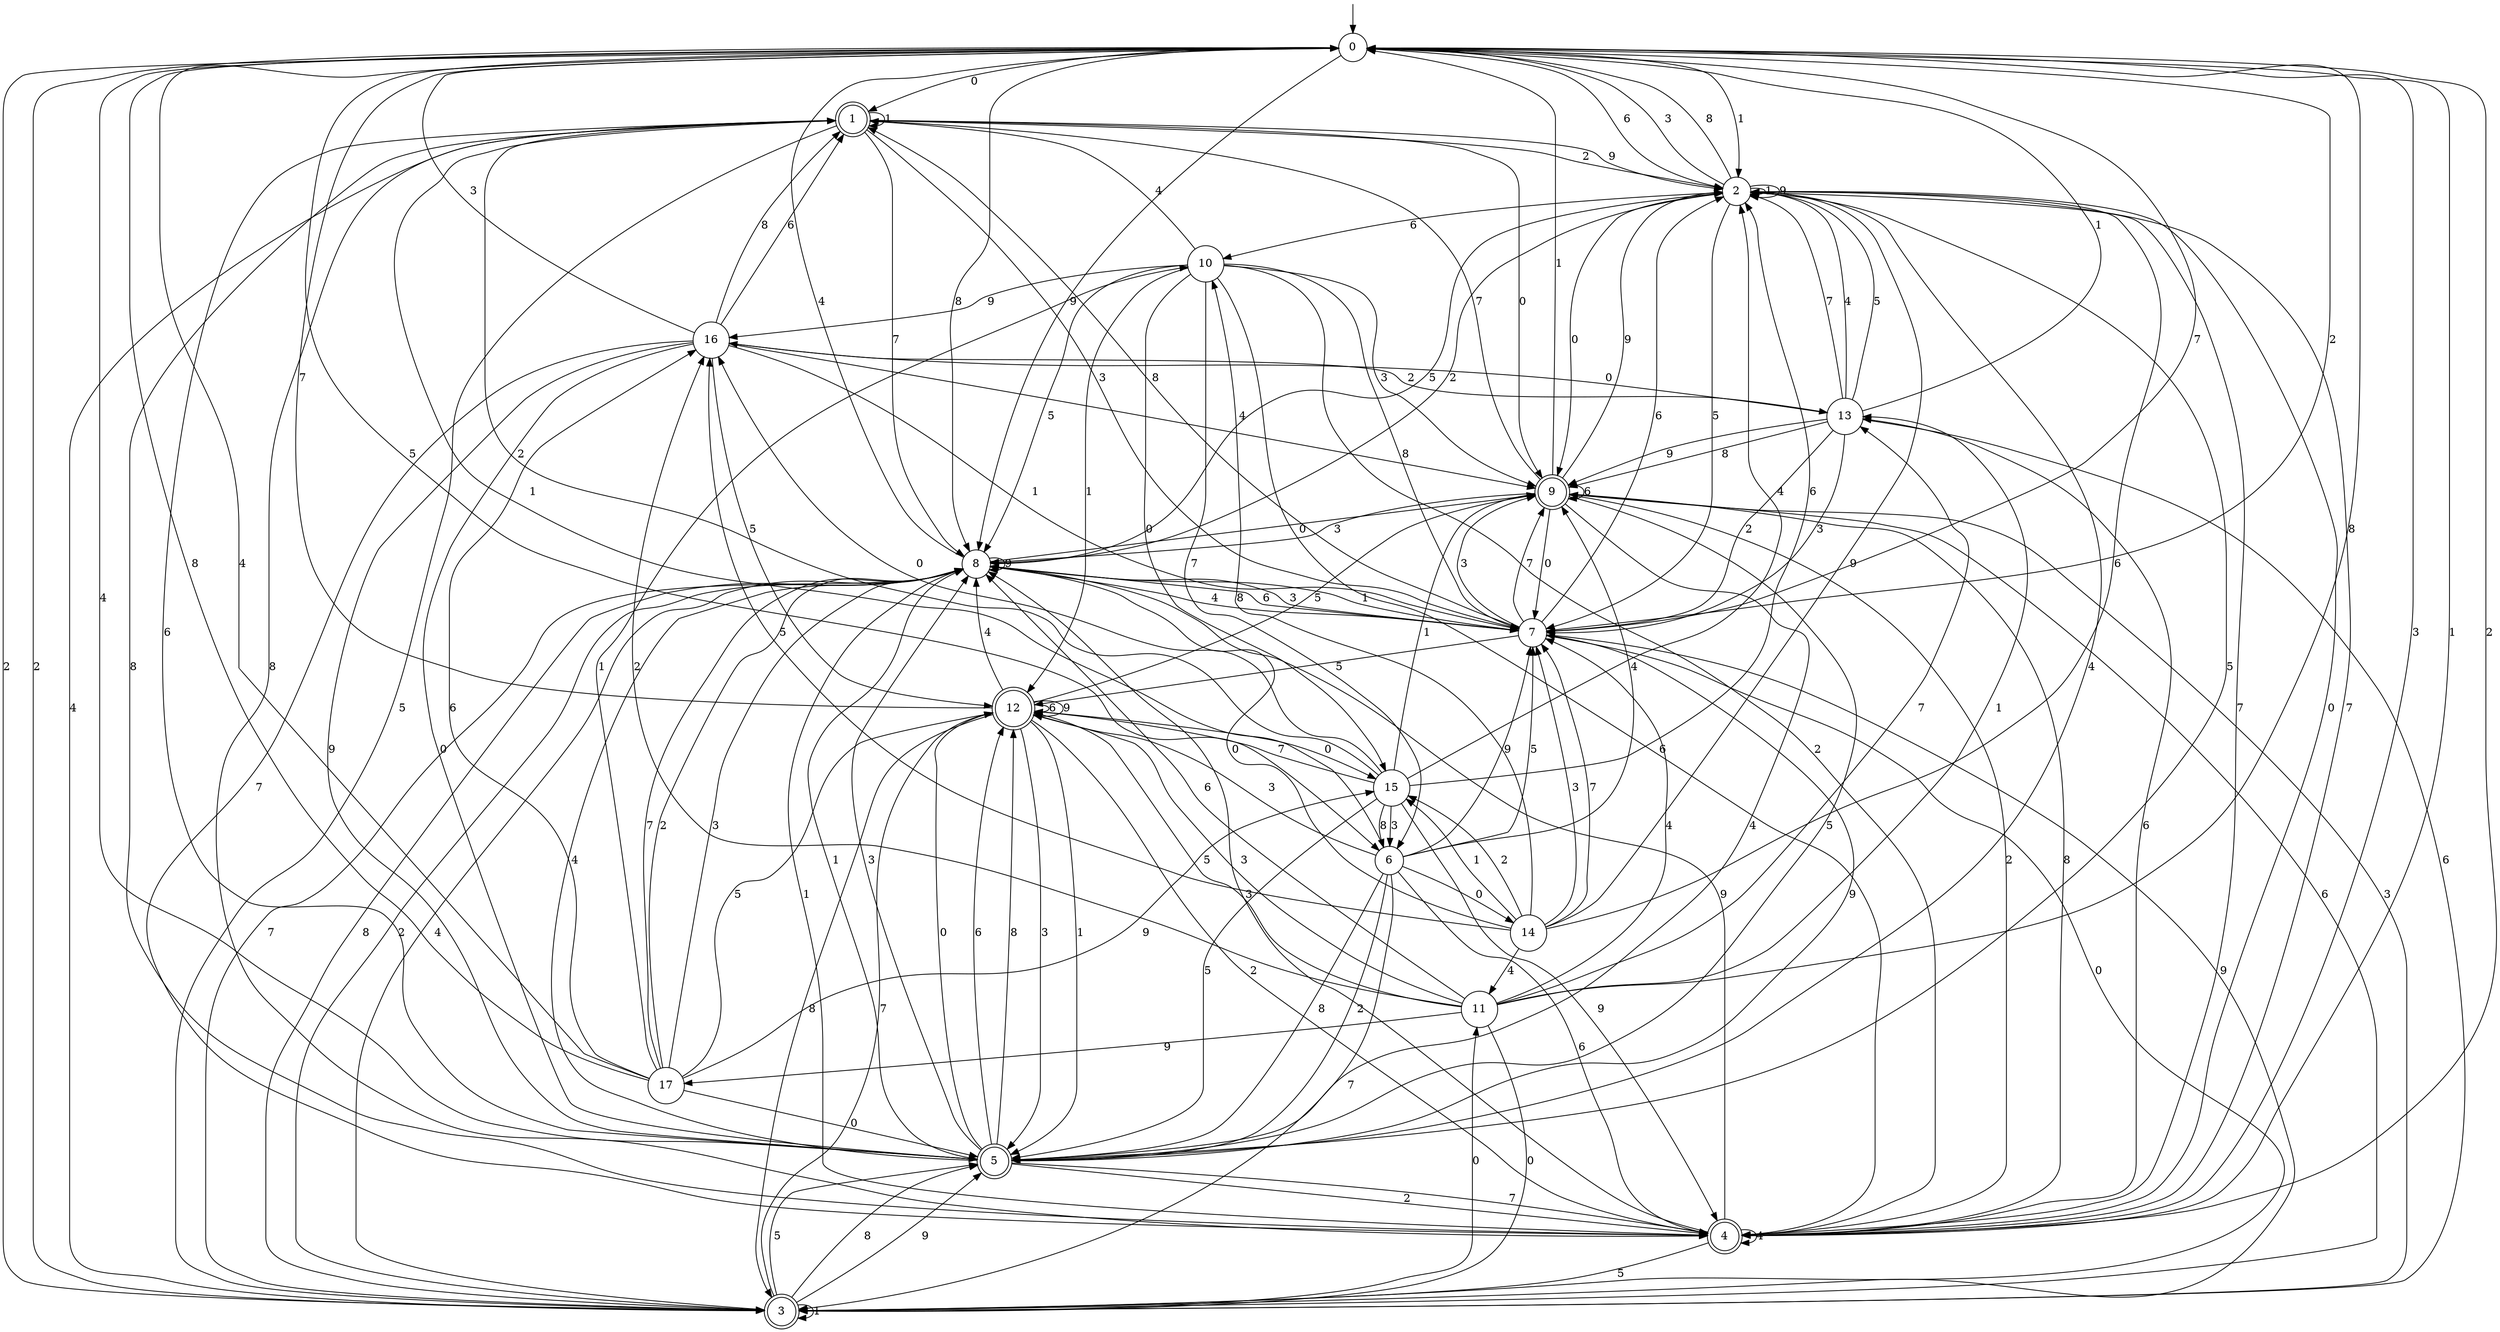 digraph g {

	s0 [shape="circle" label="0"];
	s1 [shape="doublecircle" label="1"];
	s2 [shape="circle" label="2"];
	s3 [shape="doublecircle" label="3"];
	s4 [shape="doublecircle" label="4"];
	s5 [shape="doublecircle" label="5"];
	s6 [shape="circle" label="6"];
	s7 [shape="circle" label="7"];
	s8 [shape="circle" label="8"];
	s9 [shape="doublecircle" label="9"];
	s10 [shape="circle" label="10"];
	s11 [shape="circle" label="11"];
	s12 [shape="doublecircle" label="12"];
	s13 [shape="circle" label="13"];
	s14 [shape="circle" label="14"];
	s15 [shape="circle" label="15"];
	s16 [shape="circle" label="16"];
	s17 [shape="circle" label="17"];
	s0 -> s1 [label="0"];
	s0 -> s2 [label="1"];
	s0 -> s3 [label="2"];
	s0 -> s4 [label="3"];
	s0 -> s5 [label="4"];
	s0 -> s6 [label="5"];
	s0 -> s2 [label="6"];
	s0 -> s7 [label="7"];
	s0 -> s8 [label="8"];
	s0 -> s8 [label="9"];
	s1 -> s9 [label="0"];
	s1 -> s1 [label="1"];
	s1 -> s2 [label="2"];
	s1 -> s7 [label="3"];
	s1 -> s3 [label="4"];
	s1 -> s3 [label="5"];
	s1 -> s5 [label="6"];
	s1 -> s8 [label="7"];
	s1 -> s4 [label="8"];
	s1 -> s2 [label="9"];
	s2 -> s9 [label="0"];
	s2 -> s2 [label="1"];
	s2 -> s8 [label="2"];
	s2 -> s0 [label="3"];
	s2 -> s5 [label="4"];
	s2 -> s7 [label="5"];
	s2 -> s10 [label="6"];
	s2 -> s4 [label="7"];
	s2 -> s0 [label="8"];
	s2 -> s2 [label="9"];
	s3 -> s11 [label="0"];
	s3 -> s3 [label="1"];
	s3 -> s0 [label="2"];
	s3 -> s9 [label="3"];
	s3 -> s8 [label="4"];
	s3 -> s5 [label="5"];
	s3 -> s9 [label="6"];
	s3 -> s12 [label="7"];
	s3 -> s5 [label="8"];
	s3 -> s5 [label="9"];
	s4 -> s2 [label="0"];
	s4 -> s0 [label="1"];
	s4 -> s0 [label="2"];
	s4 -> s8 [label="3"];
	s4 -> s4 [label="4"];
	s4 -> s3 [label="5"];
	s4 -> s13 [label="6"];
	s4 -> s2 [label="7"];
	s4 -> s1 [label="8"];
	s4 -> s8 [label="9"];
	s5 -> s12 [label="0"];
	s5 -> s8 [label="1"];
	s5 -> s4 [label="2"];
	s5 -> s8 [label="3"];
	s5 -> s8 [label="4"];
	s5 -> s2 [label="5"];
	s5 -> s12 [label="6"];
	s5 -> s4 [label="7"];
	s5 -> s12 [label="8"];
	s5 -> s7 [label="9"];
	s6 -> s14 [label="0"];
	s6 -> s1 [label="1"];
	s6 -> s5 [label="2"];
	s6 -> s12 [label="3"];
	s6 -> s9 [label="4"];
	s6 -> s7 [label="5"];
	s6 -> s4 [label="6"];
	s6 -> s3 [label="7"];
	s6 -> s5 [label="8"];
	s6 -> s7 [label="9"];
	s7 -> s3 [label="0"];
	s7 -> s8 [label="1"];
	s7 -> s0 [label="2"];
	s7 -> s9 [label="3"];
	s7 -> s8 [label="4"];
	s7 -> s12 [label="5"];
	s7 -> s2 [label="6"];
	s7 -> s9 [label="7"];
	s7 -> s1 [label="8"];
	s7 -> s3 [label="9"];
	s8 -> s9 [label="0"];
	s8 -> s4 [label="1"];
	s8 -> s3 [label="2"];
	s8 -> s7 [label="3"];
	s8 -> s0 [label="4"];
	s8 -> s2 [label="5"];
	s8 -> s7 [label="6"];
	s8 -> s3 [label="7"];
	s8 -> s3 [label="8"];
	s8 -> s8 [label="9"];
	s9 -> s7 [label="0"];
	s9 -> s0 [label="1"];
	s9 -> s4 [label="2"];
	s9 -> s8 [label="3"];
	s9 -> s5 [label="4"];
	s9 -> s5 [label="5"];
	s9 -> s9 [label="6"];
	s9 -> s1 [label="7"];
	s9 -> s4 [label="8"];
	s9 -> s2 [label="9"];
	s10 -> s15 [label="0"];
	s10 -> s12 [label="1"];
	s10 -> s4 [label="2"];
	s10 -> s9 [label="3"];
	s10 -> s1 [label="4"];
	s10 -> s8 [label="5"];
	s10 -> s4 [label="6"];
	s10 -> s6 [label="7"];
	s10 -> s7 [label="8"];
	s10 -> s16 [label="9"];
	s11 -> s3 [label="0"];
	s11 -> s13 [label="1"];
	s11 -> s16 [label="2"];
	s11 -> s12 [label="3"];
	s11 -> s7 [label="4"];
	s11 -> s12 [label="5"];
	s11 -> s8 [label="6"];
	s11 -> s13 [label="7"];
	s11 -> s0 [label="8"];
	s11 -> s17 [label="9"];
	s12 -> s15 [label="0"];
	s12 -> s5 [label="1"];
	s12 -> s4 [label="2"];
	s12 -> s5 [label="3"];
	s12 -> s8 [label="4"];
	s12 -> s9 [label="5"];
	s12 -> s12 [label="6"];
	s12 -> s0 [label="7"];
	s12 -> s3 [label="8"];
	s12 -> s12 [label="9"];
	s13 -> s16 [label="0"];
	s13 -> s0 [label="1"];
	s13 -> s7 [label="2"];
	s13 -> s7 [label="3"];
	s13 -> s2 [label="4"];
	s13 -> s2 [label="5"];
	s13 -> s3 [label="6"];
	s13 -> s2 [label="7"];
	s13 -> s9 [label="8"];
	s13 -> s9 [label="9"];
	s14 -> s8 [label="0"];
	s14 -> s15 [label="1"];
	s14 -> s15 [label="2"];
	s14 -> s7 [label="3"];
	s14 -> s11 [label="4"];
	s14 -> s16 [label="5"];
	s14 -> s2 [label="6"];
	s14 -> s7 [label="7"];
	s14 -> s10 [label="8"];
	s14 -> s2 [label="9"];
	s15 -> s16 [label="0"];
	s15 -> s9 [label="1"];
	s15 -> s1 [label="2"];
	s15 -> s6 [label="3"];
	s15 -> s2 [label="4"];
	s15 -> s5 [label="5"];
	s15 -> s2 [label="6"];
	s15 -> s12 [label="7"];
	s15 -> s6 [label="8"];
	s15 -> s4 [label="9"];
	s16 -> s5 [label="0"];
	s16 -> s7 [label="1"];
	s16 -> s13 [label="2"];
	s16 -> s0 [label="3"];
	s16 -> s9 [label="4"];
	s16 -> s12 [label="5"];
	s16 -> s1 [label="6"];
	s16 -> s4 [label="7"];
	s16 -> s1 [label="8"];
	s16 -> s5 [label="9"];
	s17 -> s5 [label="0"];
	s17 -> s10 [label="1"];
	s17 -> s8 [label="2"];
	s17 -> s8 [label="3"];
	s17 -> s0 [label="4"];
	s17 -> s12 [label="5"];
	s17 -> s16 [label="6"];
	s17 -> s8 [label="7"];
	s17 -> s0 [label="8"];
	s17 -> s15 [label="9"];

__start0 [label="" shape="none" width="0" height="0"];
__start0 -> s0;

}
